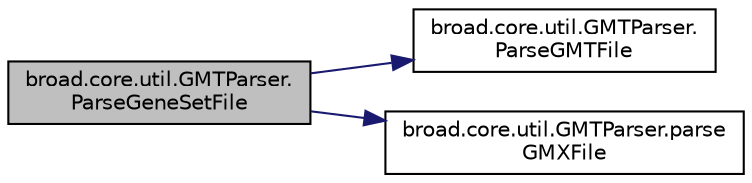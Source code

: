 digraph "broad.core.util.GMTParser.ParseGeneSetFile"
{
  edge [fontname="Helvetica",fontsize="10",labelfontname="Helvetica",labelfontsize="10"];
  node [fontname="Helvetica",fontsize="10",shape=record];
  rankdir="LR";
  Node1 [label="broad.core.util.GMTParser.\lParseGeneSetFile",height=0.2,width=0.4,color="black", fillcolor="grey75", style="filled" fontcolor="black"];
  Node1 -> Node2 [color="midnightblue",fontsize="10",style="solid",fontname="Helvetica"];
  Node2 [label="broad.core.util.GMTParser.\lParseGMTFile",height=0.2,width=0.4,color="black", fillcolor="white", style="filled",URL="$classbroad_1_1core_1_1util_1_1_g_m_t_parser.html#a197d17bca06419a3e1145b7dd0d82bfa"];
  Node1 -> Node3 [color="midnightblue",fontsize="10",style="solid",fontname="Helvetica"];
  Node3 [label="broad.core.util.GMTParser.parse\lGMXFile",height=0.2,width=0.4,color="black", fillcolor="white", style="filled",URL="$classbroad_1_1core_1_1util_1_1_g_m_t_parser.html#a64d2ba035fa2e029a878dc9216806302"];
}
